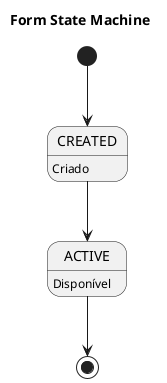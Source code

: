 @startuml Form State Machine
title Form State Machine
hide empty description

[*] --> CREATED
CREATED --> ACTIVE
CREATED: Criado
ACTIVE: Disponível
ACTIVE --> [*]
@enduml

